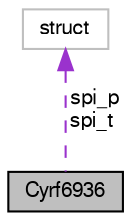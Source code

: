 digraph "Cyrf6936"
{
  edge [fontname="FreeSans",fontsize="10",labelfontname="FreeSans",labelfontsize="10"];
  node [fontname="FreeSans",fontsize="10",shape=record];
  Node1 [label="Cyrf6936",height=0.2,width=0.4,color="black", fillcolor="grey75", style="filled", fontcolor="black"];
  Node2 -> Node1 [dir="back",color="darkorchid3",fontsize="10",style="dashed",label=" spi_p\nspi_t" ,fontname="FreeSans"];
  Node2 [label="struct",height=0.2,width=0.4,color="grey75", fillcolor="white", style="filled"];
}
